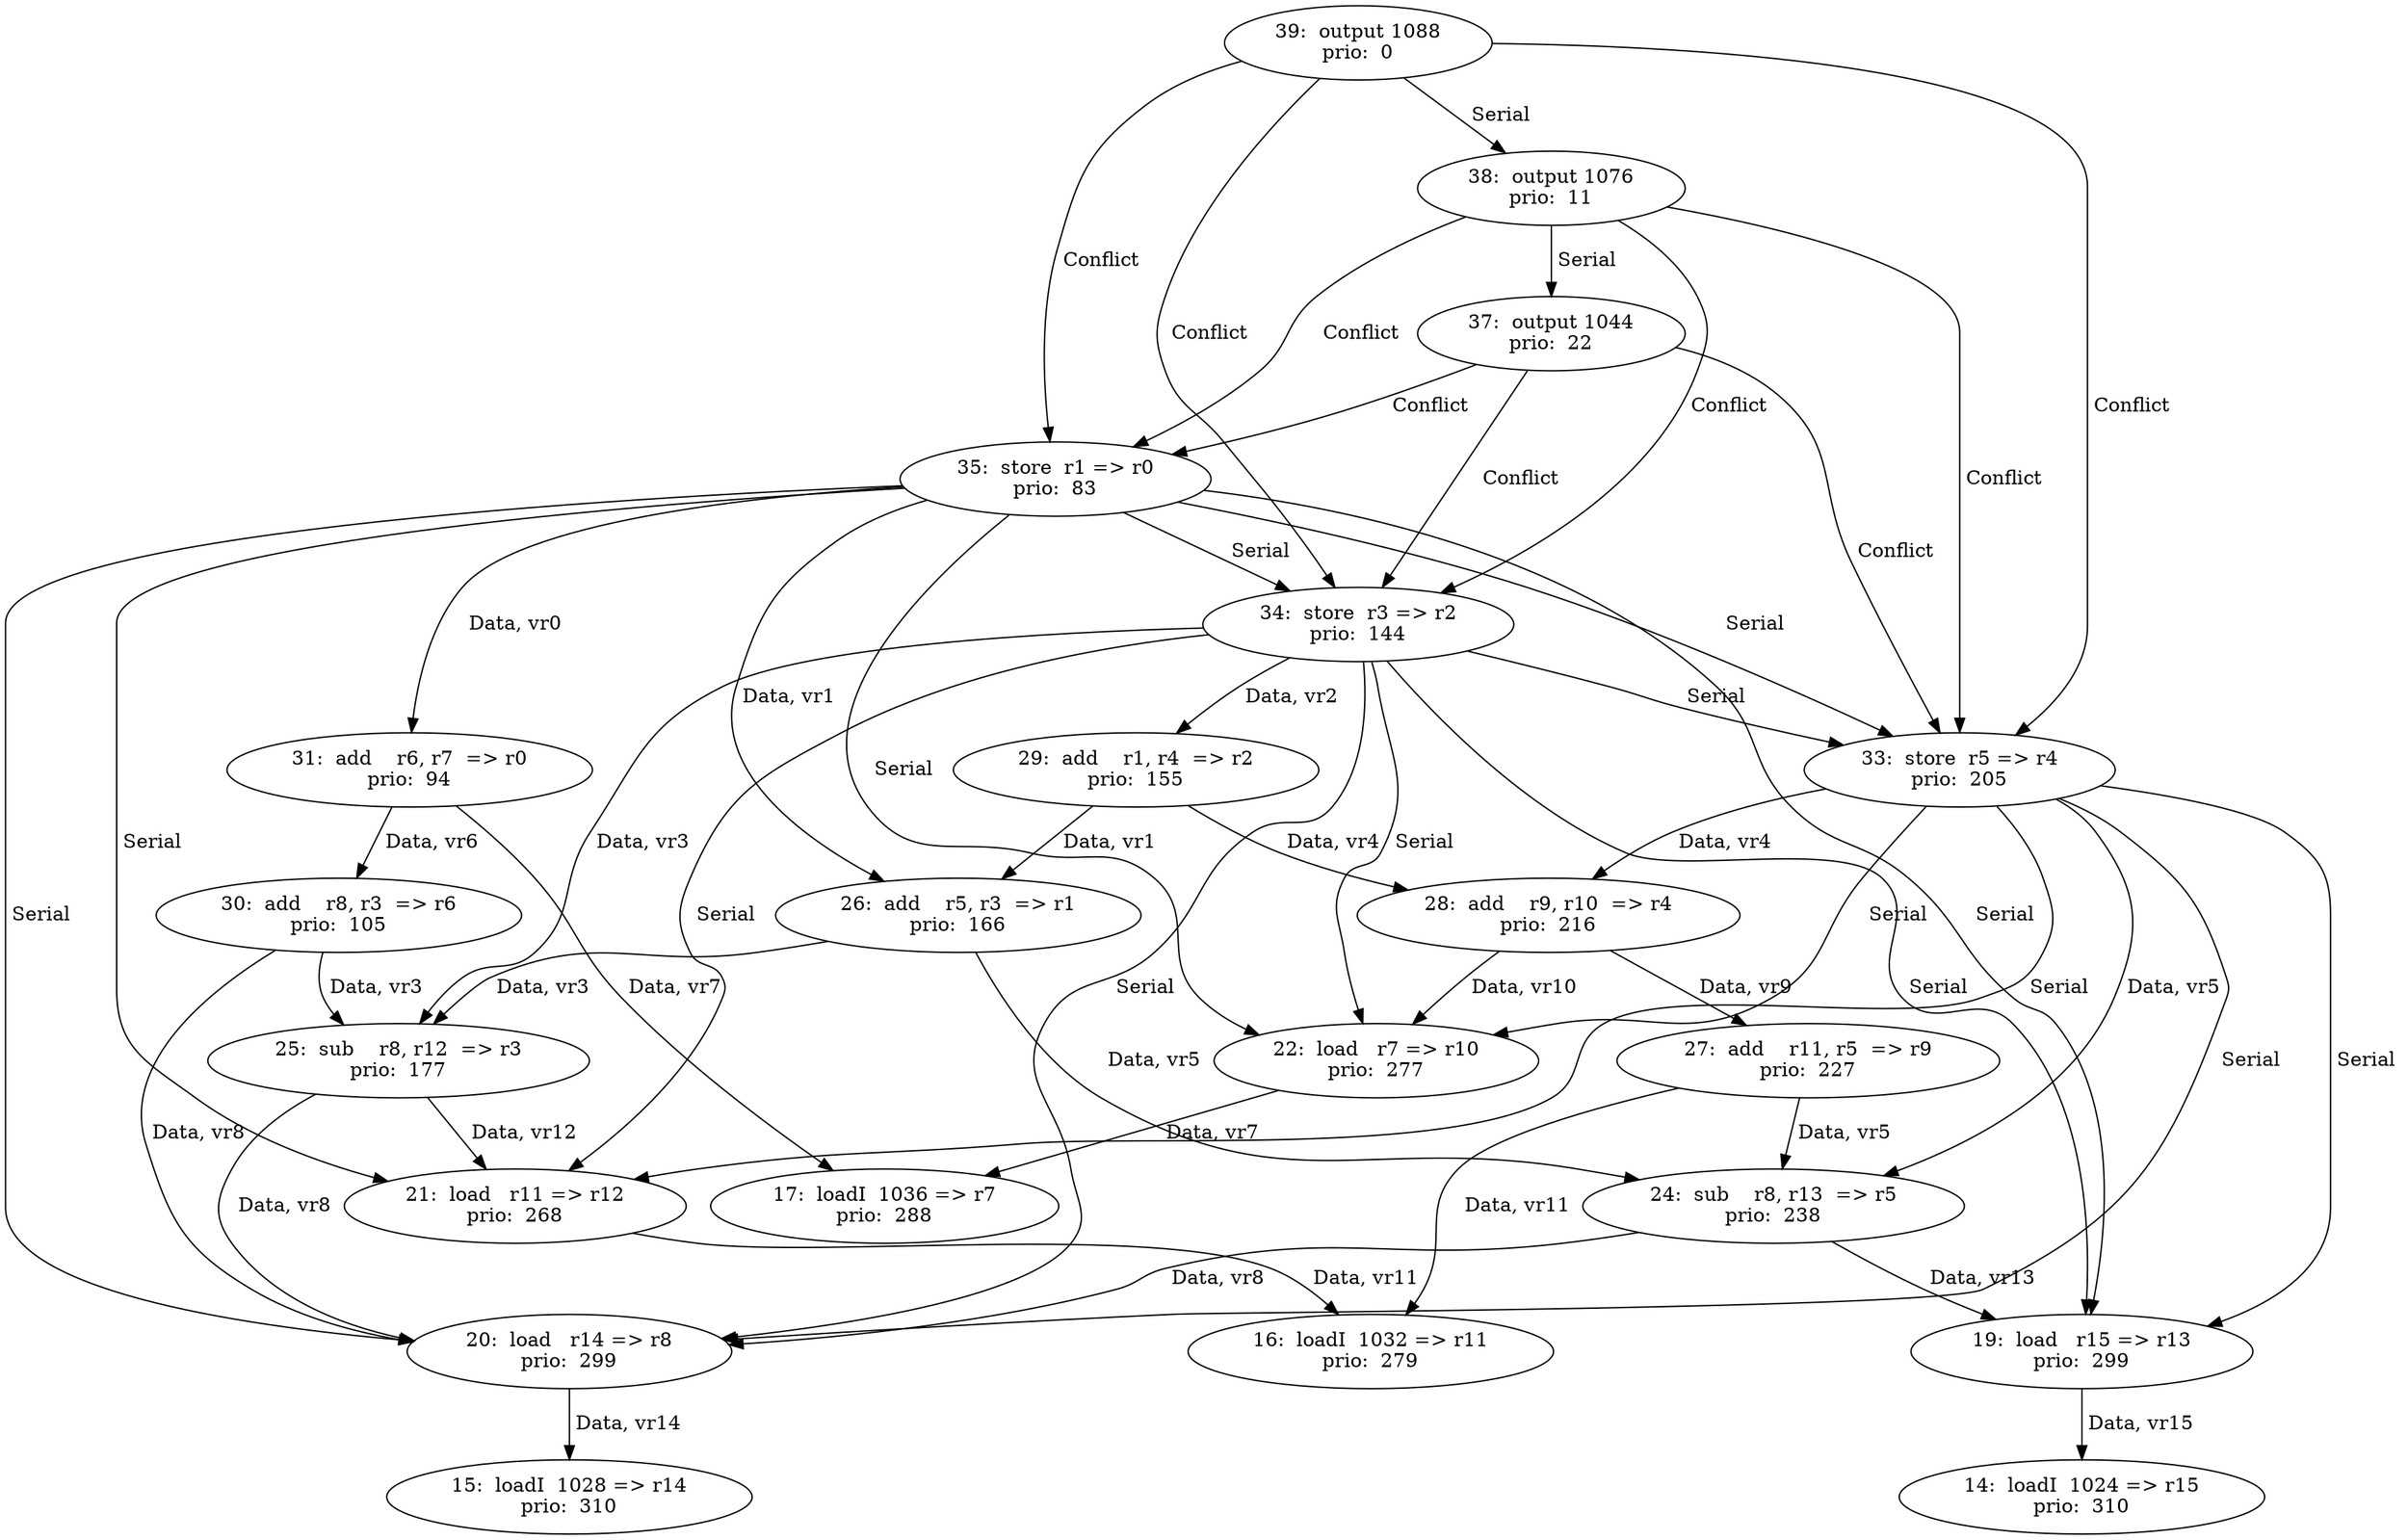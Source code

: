 digraph DG {
  14 [label="14:  loadI  1024 => r15
prio:  310"];
  15 [label="15:  loadI  1028 => r14
prio:  310"];
  16 [label="16:  loadI  1032 => r11
prio:  279"];
  17 [label="17:  loadI  1036 => r7
prio:  288"];
  19 [label="19:  load   r15 => r13
prio:  299"];
  20 [label="20:  load   r14 => r8
prio:  299"];
  21 [label="21:  load   r11 => r12
prio:  268"];
  22 [label="22:  load   r7 => r10
prio:  277"];
  24 [label="24:  sub    r8, r13  => r5
prio:  238"];
  25 [label="25:  sub    r8, r12  => r3
prio:  177"];
  26 [label="26:  add    r5, r3  => r1
prio:  166"];
  27 [label="27:  add    r11, r5  => r9
prio:  227"];
  28 [label="28:  add    r9, r10  => r4
prio:  216"];
  29 [label="29:  add    r1, r4  => r2
prio:  155"];
  30 [label="30:  add    r8, r3  => r6
prio:  105"];
  31 [label="31:  add    r6, r7  => r0
prio:  94"];
  33 [label="33:  store  r5 => r4
prio:  205"];
  34 [label="34:  store  r3 => r2
prio:  144"];
  35 [label="35:  store  r1 => r0
prio:  83"];
  37 [label="37:  output 1044
prio:  22"];
  38 [label="38:  output 1076
prio:  11"];
  39 [label="39:  output 1088
prio:  0"];
  19 -> 14 [ label=" Data, vr15"];
  20 -> 15 [ label=" Data, vr14"];
  21 -> 16 [ label=" Data, vr11"];
  22 -> 17 [ label=" Data, vr7"];
  24 -> 20 [ label=" Data, vr8"];
  24 -> 19 [ label=" Data, vr13"];
  25 -> 20 [ label=" Data, vr8"];
  25 -> 21 [ label=" Data, vr12"];
  26 -> 24 [ label=" Data, vr5"];
  26 -> 25 [ label=" Data, vr3"];
  27 -> 16 [ label=" Data, vr11"];
  27 -> 24 [ label=" Data, vr5"];
  28 -> 27 [ label=" Data, vr9"];
  28 -> 22 [ label=" Data, vr10"];
  29 -> 26 [ label=" Data, vr1"];
  29 -> 28 [ label=" Data, vr4"];
  30 -> 20 [ label=" Data, vr8"];
  30 -> 25 [ label=" Data, vr3"];
  31 -> 30 [ label=" Data, vr6"];
  31 -> 17 [ label=" Data, vr7"];
  33 -> 24 [ label=" Data, vr5"];
  33 -> 28 [ label=" Data, vr4"];
  33 -> 19[ label=" Serial "];
  33 -> 20[ label=" Serial "];
  33 -> 21[ label=" Serial "];
  33 -> 22[ label=" Serial "];
  34 -> 25 [ label=" Data, vr3"];
  34 -> 29 [ label=" Data, vr2"];
  34 -> 33[ label=" Serial "];
  34 -> 19[ label=" Serial "];
  34 -> 20[ label=" Serial "];
  34 -> 21[ label=" Serial "];
  34 -> 22[ label=" Serial "];
  35 -> 26 [ label=" Data, vr1"];
  35 -> 31 [ label=" Data, vr0"];
  35 -> 34[ label=" Serial "];
  35 -> 19[ label=" Serial "];
  35 -> 20[ label=" Serial "];
  35 -> 21[ label=" Serial "];
  35 -> 22[ label=" Serial "];
  35 -> 33[ label=" Serial "];
  37 -> 35 [ label=" Conflict "];
  37 -> 34 [ label=" Conflict "];
  37 -> 33 [ label=" Conflict "];
  38 -> 37[ label=" Serial "];
  38 -> 35 [ label=" Conflict "];
  38 -> 34 [ label=" Conflict "];
  38 -> 33 [ label=" Conflict "];
  39 -> 38[ label=" Serial "];
  39 -> 35 [ label=" Conflict "];
  39 -> 34 [ label=" Conflict "];
  39 -> 33 [ label=" Conflict "];
}
